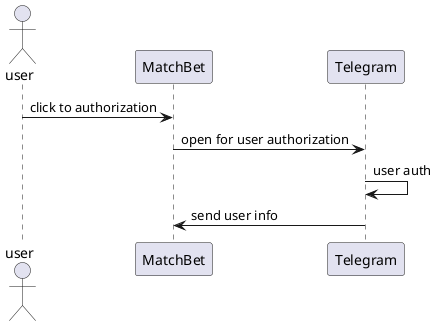 @startuml
actor user
participant MatchBet
user -> MatchBet: click to authorization
MatchBet -> Telegram: open for user authorization
Telegram -> Telegram: user auth
Telegram -> MatchBet: send user info
@enduml